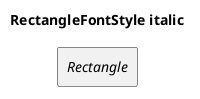 @startuml
'!include ../../../plantuml-styles/plantuml-ae-skinparam-ex.iuml

skinparam RectangleFontStyle italic

title RectangleFontStyle italic

rectangle Rectangle 
@enduml